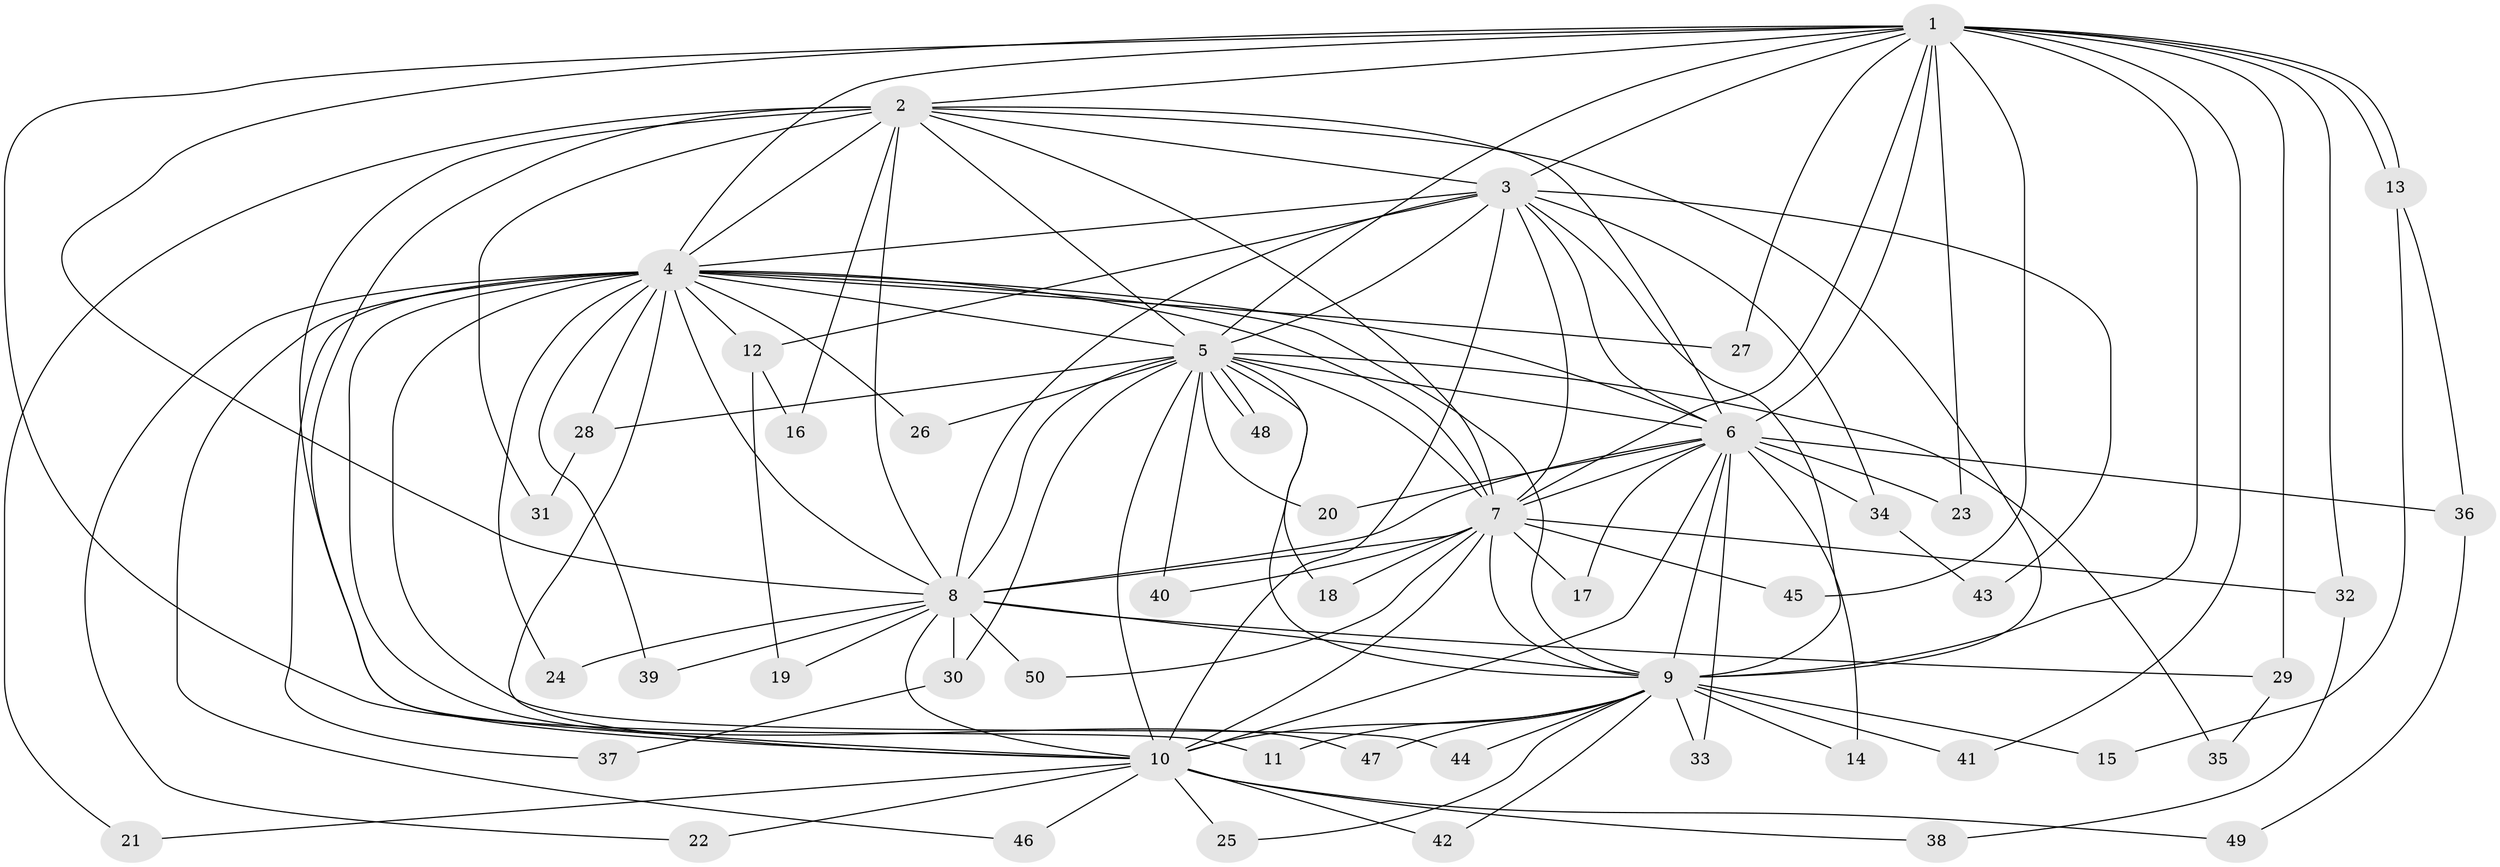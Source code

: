 // coarse degree distribution, {12: 0.05714285714285714, 15: 0.02857142857142857, 10: 0.02857142857142857, 18: 0.02857142857142857, 6: 0.02857142857142857, 14: 0.02857142857142857, 2: 0.5714285714285714, 4: 0.02857142857142857, 5: 0.02857142857142857, 1: 0.05714285714285714, 3: 0.11428571428571428}
// Generated by graph-tools (version 1.1) at 2025/49/03/04/25 22:49:26]
// undirected, 50 vertices, 125 edges
graph export_dot {
  node [color=gray90,style=filled];
  1;
  2;
  3;
  4;
  5;
  6;
  7;
  8;
  9;
  10;
  11;
  12;
  13;
  14;
  15;
  16;
  17;
  18;
  19;
  20;
  21;
  22;
  23;
  24;
  25;
  26;
  27;
  28;
  29;
  30;
  31;
  32;
  33;
  34;
  35;
  36;
  37;
  38;
  39;
  40;
  41;
  42;
  43;
  44;
  45;
  46;
  47;
  48;
  49;
  50;
  1 -- 2;
  1 -- 3;
  1 -- 4;
  1 -- 5;
  1 -- 6;
  1 -- 7;
  1 -- 8;
  1 -- 9;
  1 -- 10;
  1 -- 13;
  1 -- 13;
  1 -- 23;
  1 -- 27;
  1 -- 29;
  1 -- 32;
  1 -- 41;
  1 -- 45;
  2 -- 3;
  2 -- 4;
  2 -- 5;
  2 -- 6;
  2 -- 7;
  2 -- 8;
  2 -- 9;
  2 -- 10;
  2 -- 11;
  2 -- 16;
  2 -- 21;
  2 -- 31;
  3 -- 4;
  3 -- 5;
  3 -- 6;
  3 -- 7;
  3 -- 8;
  3 -- 9;
  3 -- 10;
  3 -- 12;
  3 -- 34;
  3 -- 43;
  4 -- 5;
  4 -- 6;
  4 -- 7;
  4 -- 8;
  4 -- 9;
  4 -- 10;
  4 -- 12;
  4 -- 22;
  4 -- 24;
  4 -- 26;
  4 -- 27;
  4 -- 28;
  4 -- 37;
  4 -- 39;
  4 -- 44;
  4 -- 46;
  4 -- 47;
  5 -- 6;
  5 -- 7;
  5 -- 8;
  5 -- 9;
  5 -- 10;
  5 -- 18;
  5 -- 20;
  5 -- 26;
  5 -- 28;
  5 -- 30;
  5 -- 35;
  5 -- 40;
  5 -- 48;
  5 -- 48;
  6 -- 7;
  6 -- 8;
  6 -- 9;
  6 -- 10;
  6 -- 14;
  6 -- 17;
  6 -- 20;
  6 -- 23;
  6 -- 33;
  6 -- 34;
  6 -- 36;
  7 -- 8;
  7 -- 9;
  7 -- 10;
  7 -- 17;
  7 -- 18;
  7 -- 32;
  7 -- 40;
  7 -- 45;
  7 -- 50;
  8 -- 9;
  8 -- 10;
  8 -- 19;
  8 -- 24;
  8 -- 29;
  8 -- 30;
  8 -- 39;
  8 -- 50;
  9 -- 10;
  9 -- 11;
  9 -- 14;
  9 -- 15;
  9 -- 25;
  9 -- 33;
  9 -- 41;
  9 -- 42;
  9 -- 44;
  9 -- 47;
  10 -- 21;
  10 -- 22;
  10 -- 25;
  10 -- 38;
  10 -- 42;
  10 -- 46;
  10 -- 49;
  12 -- 16;
  12 -- 19;
  13 -- 15;
  13 -- 36;
  28 -- 31;
  29 -- 35;
  30 -- 37;
  32 -- 38;
  34 -- 43;
  36 -- 49;
}
